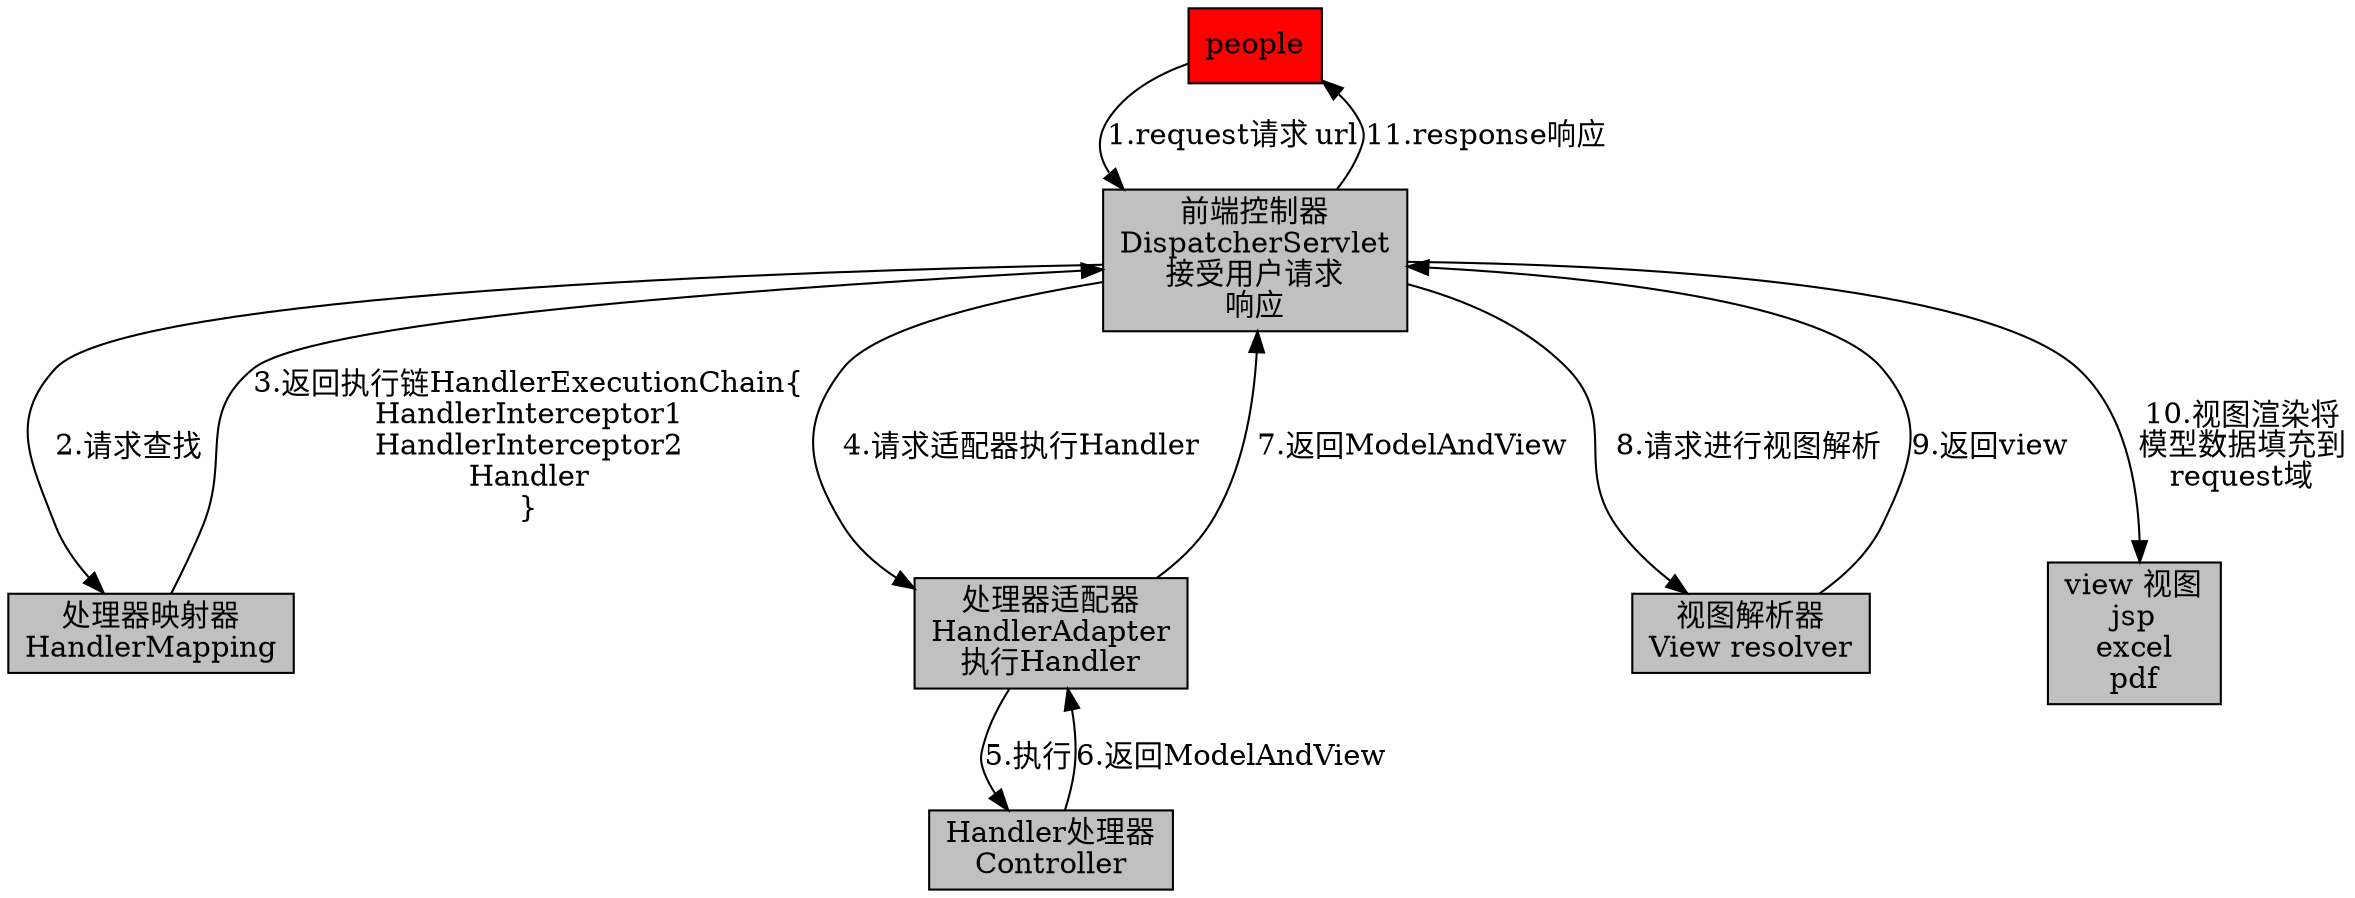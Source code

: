 digraph{

    node[shape=box style=filled fillcolor=grey]

    a[label="people" fillcolor=red];
    b[label="前端控制器\nDispatcherServlet\n接受用户请求\n响应"];
    a->b[label="1.request请求 url"];
    b->a[label="11.response响应"];

    c[label="处理器映射器\nHandlerMapping"]; 
    b->c[label="2.请求查找"];
    c->b[label="3.返回执行链HandlerExecutionChain{\nHandlerInterceptor1\nHandlerInterceptor2\nHandler\n}"];

    d[label="Handler处理器\nController"];
    e[label="处理器适配器\nHandlerAdapter\n执行Handler"];
    e->d[label="5.执行"];
    d->e[label="6.返回ModelAndView"];

    e->b[label="7.返回ModelAndView"];
    b->e[label="4.请求适配器执行Handler"];

    f[label="视图解析器\nView resolver"];
    b->f[label="8.请求进行视图解析"];
    f->b[label="9.返回view"];

    g[label="view 视图\njsp\nexcel\npdf"];
    b->g[label="10.视图渲染将\n模型数据填充到\nrequest域"];

}